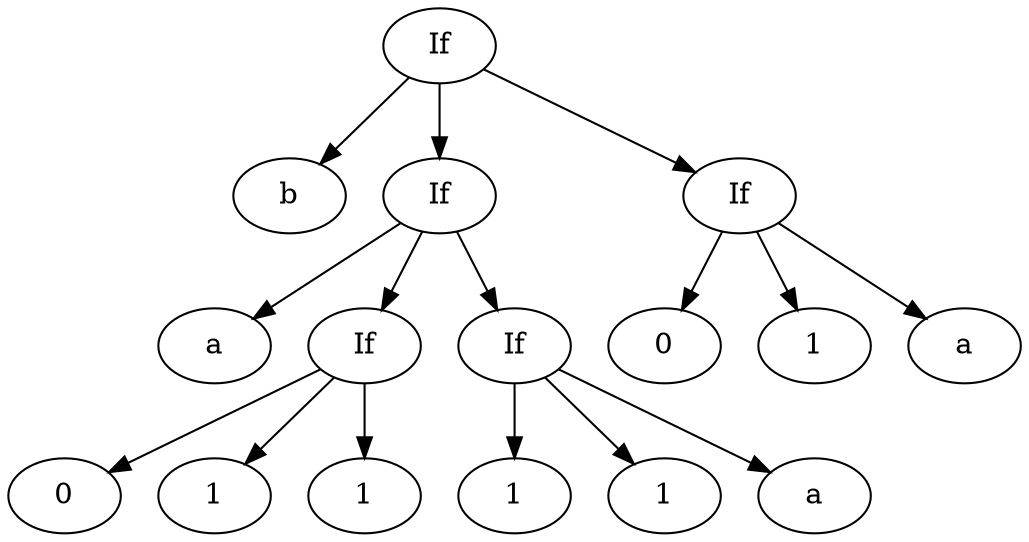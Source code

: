 
// Eval 1
digraph G {
    n0 [label="If"];
    n0 -> n1;
    n1 [label="b"];
    n0 -> n2;
    n2 [label="If"];
    n2 -> n3;
    n3 [label="a"];
    n2 -> n4;
    n4 [label="If"];
    n4 -> n5;
    n5 [label="0"];
    n4 -> n6;
    n6 [label="1"];
    n4 -> n7;
    n7 [label="1"];
    n2 -> n8;
    n8 [label="If"];
    n8 -> n9;
    n9 [label="1"];
    n8 -> n10;
    n10 [label="1"];
    n8 -> n11;
    n11 [label="a"];
    n0 -> n12;
    n12 [label="If"];
    n12 -> n13;
    n13 [label="0"];
    n12 -> n14;
    n14 [label="1"];
    n12 -> n15;
    n15 [label="a"];
}
